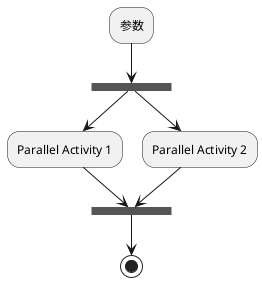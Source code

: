 @startuml

参数 --> ===B1===
--> "Parallel Activity 1"
--> ===B2===
===B1=== --> "Parallel Activity 2"
--> ===B2===
--> (*)

@enduml